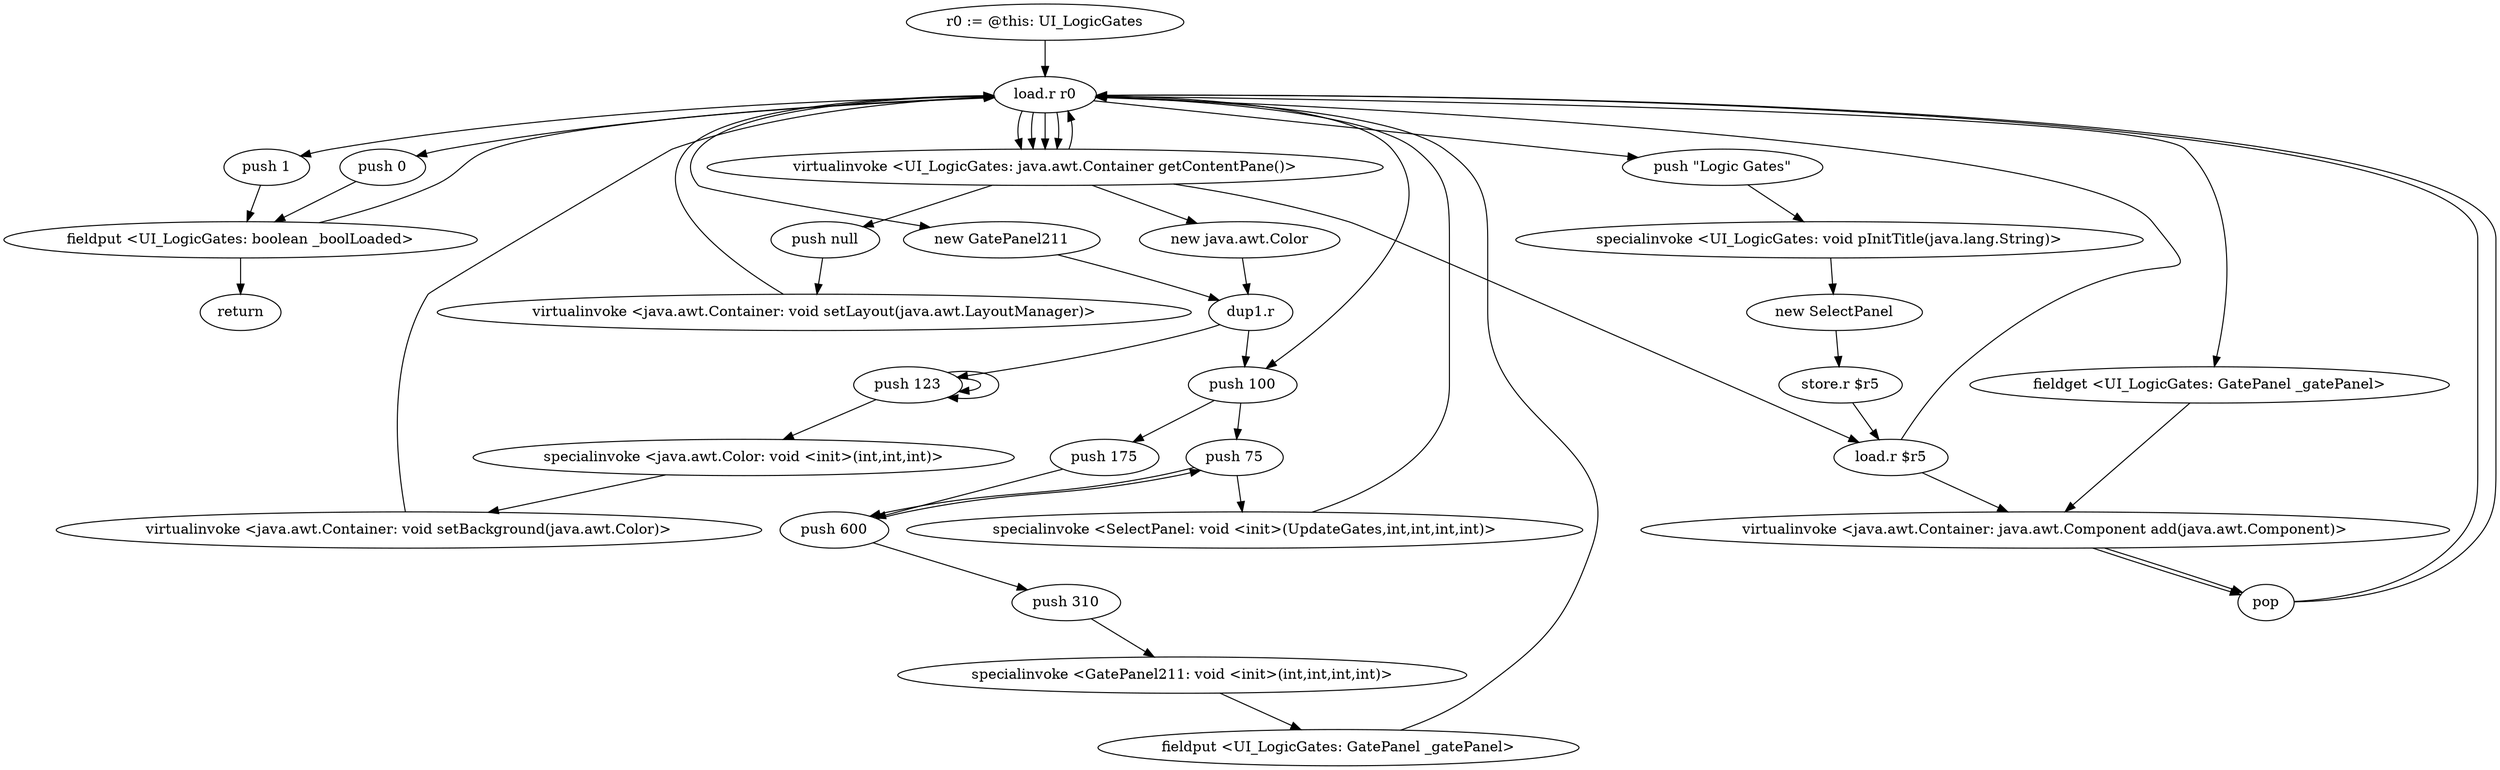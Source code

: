 digraph "" {
    "r0 := @this: UI_LogicGates"
    "load.r r0"
    "r0 := @this: UI_LogicGates"->"load.r r0";
    "push 0"
    "load.r r0"->"push 0";
    "fieldput <UI_LogicGates: boolean _boolLoaded>"
    "push 0"->"fieldput <UI_LogicGates: boolean _boolLoaded>";
    "fieldput <UI_LogicGates: boolean _boolLoaded>"->"load.r r0";
    "virtualinvoke <UI_LogicGates: java.awt.Container getContentPane()>"
    "load.r r0"->"virtualinvoke <UI_LogicGates: java.awt.Container getContentPane()>";
    "push null"
    "virtualinvoke <UI_LogicGates: java.awt.Container getContentPane()>"->"push null";
    "virtualinvoke <java.awt.Container: void setLayout(java.awt.LayoutManager)>"
    "push null"->"virtualinvoke <java.awt.Container: void setLayout(java.awt.LayoutManager)>";
    "virtualinvoke <java.awt.Container: void setLayout(java.awt.LayoutManager)>"->"load.r r0";
    "load.r r0"->"virtualinvoke <UI_LogicGates: java.awt.Container getContentPane()>";
    "new java.awt.Color"
    "virtualinvoke <UI_LogicGates: java.awt.Container getContentPane()>"->"new java.awt.Color";
    "dup1.r"
    "new java.awt.Color"->"dup1.r";
    "push 123"
    "dup1.r"->"push 123";
    "push 123"->"push 123";
    "push 123"->"push 123";
    "specialinvoke <java.awt.Color: void <init>(int,int,int)>"
    "push 123"->"specialinvoke <java.awt.Color: void <init>(int,int,int)>";
    "virtualinvoke <java.awt.Container: void setBackground(java.awt.Color)>"
    "specialinvoke <java.awt.Color: void <init>(int,int,int)>"->"virtualinvoke <java.awt.Container: void setBackground(java.awt.Color)>";
    "virtualinvoke <java.awt.Container: void setBackground(java.awt.Color)>"->"load.r r0";
    "push \"Logic Gates\""
    "load.r r0"->"push \"Logic Gates\"";
    "specialinvoke <UI_LogicGates: void pInitTitle(java.lang.String)>"
    "push \"Logic Gates\""->"specialinvoke <UI_LogicGates: void pInitTitle(java.lang.String)>";
    "new SelectPanel"
    "specialinvoke <UI_LogicGates: void pInitTitle(java.lang.String)>"->"new SelectPanel";
    "store.r $r5"
    "new SelectPanel"->"store.r $r5";
    "load.r $r5"
    "store.r $r5"->"load.r $r5";
    "load.r $r5"->"load.r r0";
    "push 100"
    "load.r r0"->"push 100";
    "push 75"
    "push 100"->"push 75";
    "push 600"
    "push 75"->"push 600";
    "push 600"->"push 75";
    "specialinvoke <SelectPanel: void <init>(UpdateGates,int,int,int,int)>"
    "push 75"->"specialinvoke <SelectPanel: void <init>(UpdateGates,int,int,int,int)>";
    "specialinvoke <SelectPanel: void <init>(UpdateGates,int,int,int,int)>"->"load.r r0";
    "load.r r0"->"virtualinvoke <UI_LogicGates: java.awt.Container getContentPane()>";
    "virtualinvoke <UI_LogicGates: java.awt.Container getContentPane()>"->"load.r $r5";
    "virtualinvoke <java.awt.Container: java.awt.Component add(java.awt.Component)>"
    "load.r $r5"->"virtualinvoke <java.awt.Container: java.awt.Component add(java.awt.Component)>";
    "pop"
    "virtualinvoke <java.awt.Container: java.awt.Component add(java.awt.Component)>"->"pop";
    "pop"->"load.r r0";
    "new GatePanel211"
    "load.r r0"->"new GatePanel211";
    "new GatePanel211"->"dup1.r";
    "dup1.r"->"push 100";
    "push 175"
    "push 100"->"push 175";
    "push 175"->"push 600";
    "push 310"
    "push 600"->"push 310";
    "specialinvoke <GatePanel211: void <init>(int,int,int,int)>"
    "push 310"->"specialinvoke <GatePanel211: void <init>(int,int,int,int)>";
    "fieldput <UI_LogicGates: GatePanel _gatePanel>"
    "specialinvoke <GatePanel211: void <init>(int,int,int,int)>"->"fieldput <UI_LogicGates: GatePanel _gatePanel>";
    "fieldput <UI_LogicGates: GatePanel _gatePanel>"->"load.r r0";
    "load.r r0"->"virtualinvoke <UI_LogicGates: java.awt.Container getContentPane()>";
    "virtualinvoke <UI_LogicGates: java.awt.Container getContentPane()>"->"load.r r0";
    "fieldget <UI_LogicGates: GatePanel _gatePanel>"
    "load.r r0"->"fieldget <UI_LogicGates: GatePanel _gatePanel>";
    "fieldget <UI_LogicGates: GatePanel _gatePanel>"->"virtualinvoke <java.awt.Container: java.awt.Component add(java.awt.Component)>";
    "virtualinvoke <java.awt.Container: java.awt.Component add(java.awt.Component)>"->"pop";
    "pop"->"load.r r0";
    "push 1"
    "load.r r0"->"push 1";
    "push 1"->"fieldput <UI_LogicGates: boolean _boolLoaded>";
    "return"
    "fieldput <UI_LogicGates: boolean _boolLoaded>"->"return";
}
